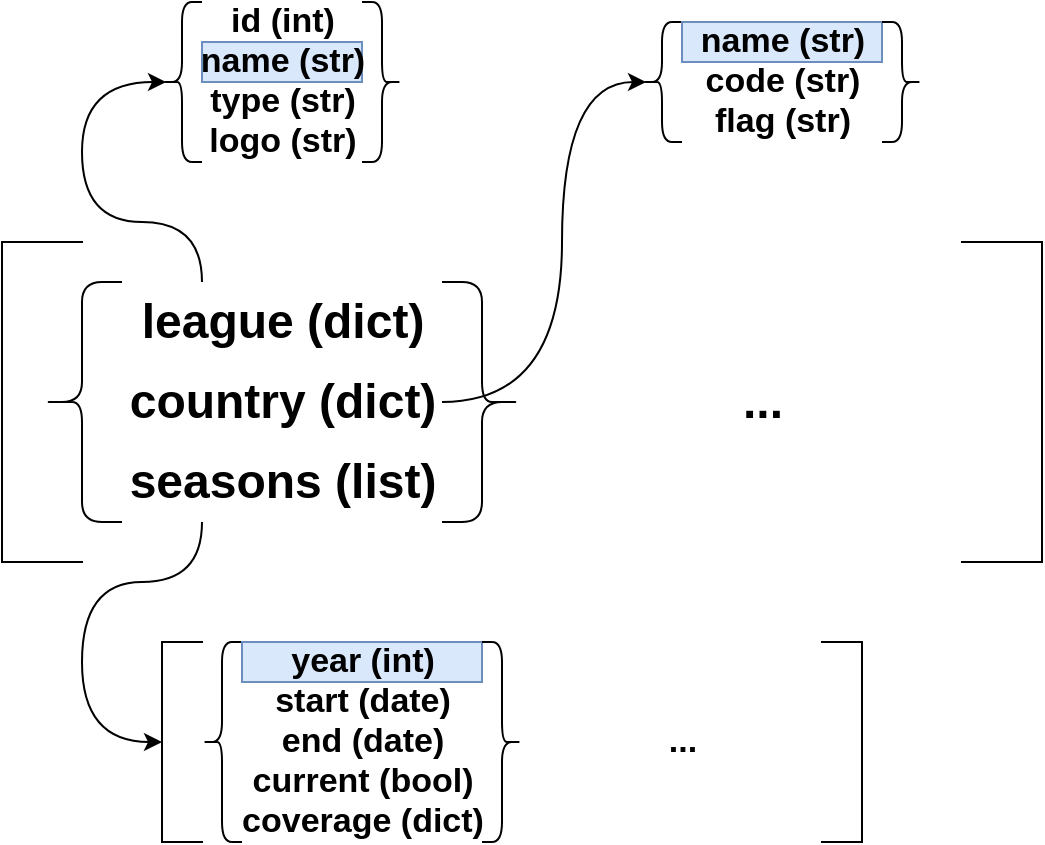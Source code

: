 <mxfile version="24.5.2" type="device">
  <diagram id="C5RBs43oDa-KdzZeNtuy" name="Page-1">
    <mxGraphModel dx="1386" dy="819" grid="1" gridSize="10" guides="1" tooltips="1" connect="1" arrows="1" fold="1" page="1" pageScale="1" pageWidth="827" pageHeight="1169" math="0" shadow="0">
      <root>
        <mxCell id="WIyWlLk6GJQsqaUBKTNV-0" />
        <mxCell id="WIyWlLk6GJQsqaUBKTNV-1" parent="WIyWlLk6GJQsqaUBKTNV-0" />
        <mxCell id="Hgnm_5dyiSFFwbhVhA3A-0" value="" style="shape=curlyBracket;whiteSpace=wrap;html=1;rounded=1;labelPosition=left;verticalLabelPosition=middle;align=right;verticalAlign=middle;" vertex="1" parent="WIyWlLk6GJQsqaUBKTNV-1">
          <mxGeometry x="60" y="180" width="40" height="120" as="geometry" />
        </mxCell>
        <mxCell id="Hgnm_5dyiSFFwbhVhA3A-1" value="" style="shape=partialRectangle;whiteSpace=wrap;html=1;bottom=1;right=1;left=1;top=0;fillColor=none;routingCenterX=-0.5;rotation=90;" vertex="1" parent="WIyWlLk6GJQsqaUBKTNV-1">
          <mxGeometry x="-20" y="220" width="160" height="40" as="geometry" />
        </mxCell>
        <mxCell id="Hgnm_5dyiSFFwbhVhA3A-2" value="league (dict)" style="text;strokeColor=none;fillColor=none;html=1;fontSize=24;fontStyle=1;verticalAlign=middle;align=center;" vertex="1" parent="WIyWlLk6GJQsqaUBKTNV-1">
          <mxGeometry x="100" y="180" width="160" height="40" as="geometry" />
        </mxCell>
        <mxCell id="Hgnm_5dyiSFFwbhVhA3A-3" value="country (dict)" style="text;strokeColor=none;fillColor=none;html=1;fontSize=24;fontStyle=1;verticalAlign=middle;align=center;" vertex="1" parent="WIyWlLk6GJQsqaUBKTNV-1">
          <mxGeometry x="100" y="220" width="160" height="40" as="geometry" />
        </mxCell>
        <mxCell id="Hgnm_5dyiSFFwbhVhA3A-60" style="edgeStyle=orthogonalEdgeStyle;rounded=0;orthogonalLoop=1;jettySize=auto;html=1;exitX=0.25;exitY=1;exitDx=0;exitDy=0;entryX=0.5;entryY=1;entryDx=0;entryDy=0;curved=1;" edge="1" parent="WIyWlLk6GJQsqaUBKTNV-1" source="Hgnm_5dyiSFFwbhVhA3A-4" target="Hgnm_5dyiSFFwbhVhA3A-35">
          <mxGeometry relative="1" as="geometry" />
        </mxCell>
        <mxCell id="Hgnm_5dyiSFFwbhVhA3A-4" value="seasons (list)" style="text;strokeColor=none;fillColor=none;html=1;fontSize=24;fontStyle=1;verticalAlign=middle;align=center;" vertex="1" parent="WIyWlLk6GJQsqaUBKTNV-1">
          <mxGeometry x="100" y="260" width="160" height="40" as="geometry" />
        </mxCell>
        <mxCell id="Hgnm_5dyiSFFwbhVhA3A-5" value="" style="shape=curlyBracket;whiteSpace=wrap;html=1;rounded=1;labelPosition=left;verticalLabelPosition=middle;align=right;verticalAlign=middle;rotation=-180;" vertex="1" parent="WIyWlLk6GJQsqaUBKTNV-1">
          <mxGeometry x="260" y="180" width="40" height="120" as="geometry" />
        </mxCell>
        <mxCell id="Hgnm_5dyiSFFwbhVhA3A-13" value="" style="shape=partialRectangle;whiteSpace=wrap;html=1;bottom=1;right=1;left=1;top=0;fillColor=none;routingCenterX=-0.5;rotation=-90;" vertex="1" parent="WIyWlLk6GJQsqaUBKTNV-1">
          <mxGeometry x="460" y="220" width="160" height="40" as="geometry" />
        </mxCell>
        <mxCell id="Hgnm_5dyiSFFwbhVhA3A-15" value="" style="shape=curlyBracket;whiteSpace=wrap;html=1;rounded=1;labelPosition=left;verticalLabelPosition=middle;align=right;verticalAlign=middle;" vertex="1" parent="WIyWlLk6GJQsqaUBKTNV-1">
          <mxGeometry x="120" y="40" width="20" height="80" as="geometry" />
        </mxCell>
        <mxCell id="Hgnm_5dyiSFFwbhVhA3A-16" value="id (int)" style="text;strokeColor=none;fillColor=none;html=1;fontSize=17;fontStyle=1;verticalAlign=middle;align=center;" vertex="1" parent="WIyWlLk6GJQsqaUBKTNV-1">
          <mxGeometry x="140" y="40" width="80" height="20" as="geometry" />
        </mxCell>
        <mxCell id="Hgnm_5dyiSFFwbhVhA3A-17" value="name (str)" style="text;strokeColor=#6c8ebf;fillColor=#dae8fc;html=1;fontSize=17;fontStyle=1;verticalAlign=middle;align=center;" vertex="1" parent="WIyWlLk6GJQsqaUBKTNV-1">
          <mxGeometry x="140" y="60" width="80" height="20" as="geometry" />
        </mxCell>
        <mxCell id="Hgnm_5dyiSFFwbhVhA3A-18" value="type (str)" style="text;strokeColor=none;fillColor=none;html=1;fontSize=17;fontStyle=1;verticalAlign=middle;align=center;" vertex="1" parent="WIyWlLk6GJQsqaUBKTNV-1">
          <mxGeometry x="140" y="80" width="80" height="20" as="geometry" />
        </mxCell>
        <mxCell id="Hgnm_5dyiSFFwbhVhA3A-19" value="" style="shape=curlyBracket;whiteSpace=wrap;html=1;rounded=1;labelPosition=left;verticalLabelPosition=middle;align=right;verticalAlign=middle;rotation=-180;" vertex="1" parent="WIyWlLk6GJQsqaUBKTNV-1">
          <mxGeometry x="220" y="40" width="20" height="80" as="geometry" />
        </mxCell>
        <mxCell id="Hgnm_5dyiSFFwbhVhA3A-20" value="logo (str)" style="text;strokeColor=none;fillColor=none;html=1;fontSize=17;fontStyle=1;verticalAlign=middle;align=center;" vertex="1" parent="WIyWlLk6GJQsqaUBKTNV-1">
          <mxGeometry x="140" y="100" width="80" height="20" as="geometry" />
        </mxCell>
        <mxCell id="Hgnm_5dyiSFFwbhVhA3A-24" value="" style="shape=curlyBracket;whiteSpace=wrap;html=1;rounded=1;labelPosition=left;verticalLabelPosition=middle;align=right;verticalAlign=middle;" vertex="1" parent="WIyWlLk6GJQsqaUBKTNV-1">
          <mxGeometry x="360" y="50" width="20" height="60" as="geometry" />
        </mxCell>
        <mxCell id="Hgnm_5dyiSFFwbhVhA3A-26" value="name (str)" style="text;strokeColor=#6c8ebf;fillColor=#dae8fc;html=1;fontSize=17;fontStyle=1;verticalAlign=middle;align=center;" vertex="1" parent="WIyWlLk6GJQsqaUBKTNV-1">
          <mxGeometry x="380" y="50" width="100" height="20" as="geometry" />
        </mxCell>
        <mxCell id="Hgnm_5dyiSFFwbhVhA3A-27" value="code (str)" style="text;strokeColor=none;fillColor=none;html=1;fontSize=17;fontStyle=1;verticalAlign=middle;align=center;" vertex="1" parent="WIyWlLk6GJQsqaUBKTNV-1">
          <mxGeometry x="380" y="70" width="100" height="20" as="geometry" />
        </mxCell>
        <mxCell id="Hgnm_5dyiSFFwbhVhA3A-28" value="" style="shape=curlyBracket;whiteSpace=wrap;html=1;rounded=1;labelPosition=left;verticalLabelPosition=middle;align=right;verticalAlign=middle;rotation=-180;" vertex="1" parent="WIyWlLk6GJQsqaUBKTNV-1">
          <mxGeometry x="480" y="50" width="20" height="60" as="geometry" />
        </mxCell>
        <mxCell id="Hgnm_5dyiSFFwbhVhA3A-29" value="flag (str)" style="text;strokeColor=none;fillColor=none;html=1;fontSize=17;fontStyle=1;verticalAlign=middle;align=center;" vertex="1" parent="WIyWlLk6GJQsqaUBKTNV-1">
          <mxGeometry x="380" y="90" width="100" height="20" as="geometry" />
        </mxCell>
        <mxCell id="Hgnm_5dyiSFFwbhVhA3A-35" value="" style="shape=partialRectangle;whiteSpace=wrap;html=1;bottom=1;right=1;left=1;top=0;fillColor=none;routingCenterX=-0.5;rotation=90;" vertex="1" parent="WIyWlLk6GJQsqaUBKTNV-1">
          <mxGeometry x="80" y="400" width="100" height="20" as="geometry" />
        </mxCell>
        <mxCell id="Hgnm_5dyiSFFwbhVhA3A-47" value="" style="shape=partialRectangle;whiteSpace=wrap;html=1;bottom=1;right=1;left=1;top=0;fillColor=none;routingCenterX=-0.5;rotation=-90;" vertex="1" parent="WIyWlLk6GJQsqaUBKTNV-1">
          <mxGeometry x="410" y="400" width="100" height="20" as="geometry" />
        </mxCell>
        <mxCell id="Hgnm_5dyiSFFwbhVhA3A-49" value="" style="shape=curlyBracket;whiteSpace=wrap;html=1;rounded=1;labelPosition=left;verticalLabelPosition=middle;align=right;verticalAlign=middle;" vertex="1" parent="WIyWlLk6GJQsqaUBKTNV-1">
          <mxGeometry x="140" y="360" width="20" height="100" as="geometry" />
        </mxCell>
        <mxCell id="Hgnm_5dyiSFFwbhVhA3A-50" value="year (int)" style="text;strokeColor=#6c8ebf;fillColor=#dae8fc;html=1;fontSize=17;fontStyle=1;verticalAlign=middle;align=center;" vertex="1" parent="WIyWlLk6GJQsqaUBKTNV-1">
          <mxGeometry x="160" y="360" width="120" height="20" as="geometry" />
        </mxCell>
        <mxCell id="Hgnm_5dyiSFFwbhVhA3A-51" value="start (date)" style="text;strokeColor=none;fillColor=none;html=1;fontSize=17;fontStyle=1;verticalAlign=middle;align=center;" vertex="1" parent="WIyWlLk6GJQsqaUBKTNV-1">
          <mxGeometry x="160" y="380" width="120" height="20" as="geometry" />
        </mxCell>
        <mxCell id="Hgnm_5dyiSFFwbhVhA3A-52" value="end (date)" style="text;strokeColor=none;fillColor=none;html=1;fontSize=17;fontStyle=1;verticalAlign=middle;align=center;" vertex="1" parent="WIyWlLk6GJQsqaUBKTNV-1">
          <mxGeometry x="160" y="400" width="120" height="20" as="geometry" />
        </mxCell>
        <mxCell id="Hgnm_5dyiSFFwbhVhA3A-53" value="" style="shape=curlyBracket;whiteSpace=wrap;html=1;rounded=1;labelPosition=left;verticalLabelPosition=middle;align=right;verticalAlign=middle;rotation=-180;" vertex="1" parent="WIyWlLk6GJQsqaUBKTNV-1">
          <mxGeometry x="280" y="360" width="20" height="100" as="geometry" />
        </mxCell>
        <mxCell id="Hgnm_5dyiSFFwbhVhA3A-54" value="current (bool)" style="text;strokeColor=none;fillColor=none;html=1;fontSize=17;fontStyle=1;verticalAlign=middle;align=center;" vertex="1" parent="WIyWlLk6GJQsqaUBKTNV-1">
          <mxGeometry x="160" y="420" width="120" height="20" as="geometry" />
        </mxCell>
        <mxCell id="Hgnm_5dyiSFFwbhVhA3A-55" value="coverage (dict)" style="text;strokeColor=none;fillColor=none;html=1;fontSize=17;fontStyle=1;verticalAlign=middle;align=center;" vertex="1" parent="WIyWlLk6GJQsqaUBKTNV-1">
          <mxGeometry x="160" y="440" width="120" height="20" as="geometry" />
        </mxCell>
        <mxCell id="Hgnm_5dyiSFFwbhVhA3A-57" value="..." style="text;strokeColor=none;fillColor=none;html=1;fontSize=24;fontStyle=1;verticalAlign=middle;align=center;" vertex="1" parent="WIyWlLk6GJQsqaUBKTNV-1">
          <mxGeometry x="300" y="220" width="240" height="40" as="geometry" />
        </mxCell>
        <mxCell id="Hgnm_5dyiSFFwbhVhA3A-58" value="..." style="text;strokeColor=none;fillColor=none;html=1;fontSize=17;fontStyle=1;verticalAlign=middle;align=center;" vertex="1" parent="WIyWlLk6GJQsqaUBKTNV-1">
          <mxGeometry x="300" y="390" width="160" height="40" as="geometry" />
        </mxCell>
        <mxCell id="Hgnm_5dyiSFFwbhVhA3A-59" style="edgeStyle=orthogonalEdgeStyle;rounded=0;orthogonalLoop=1;jettySize=auto;html=1;exitX=0.25;exitY=0;exitDx=0;exitDy=0;entryX=0.1;entryY=0.5;entryDx=0;entryDy=0;entryPerimeter=0;curved=1;" edge="1" parent="WIyWlLk6GJQsqaUBKTNV-1" source="Hgnm_5dyiSFFwbhVhA3A-2" target="Hgnm_5dyiSFFwbhVhA3A-15">
          <mxGeometry relative="1" as="geometry">
            <Array as="points">
              <mxPoint x="140" y="150" />
              <mxPoint x="80" y="150" />
              <mxPoint x="80" y="80" />
            </Array>
          </mxGeometry>
        </mxCell>
        <mxCell id="Hgnm_5dyiSFFwbhVhA3A-61" style="edgeStyle=orthogonalEdgeStyle;rounded=0;orthogonalLoop=1;jettySize=auto;html=1;exitX=1;exitY=0.5;exitDx=0;exitDy=0;entryX=0.1;entryY=0.5;entryDx=0;entryDy=0;entryPerimeter=0;curved=1;" edge="1" parent="WIyWlLk6GJQsqaUBKTNV-1" source="Hgnm_5dyiSFFwbhVhA3A-3" target="Hgnm_5dyiSFFwbhVhA3A-24">
          <mxGeometry relative="1" as="geometry">
            <Array as="points">
              <mxPoint x="320" y="240" />
              <mxPoint x="320" y="80" />
            </Array>
          </mxGeometry>
        </mxCell>
      </root>
    </mxGraphModel>
  </diagram>
</mxfile>
